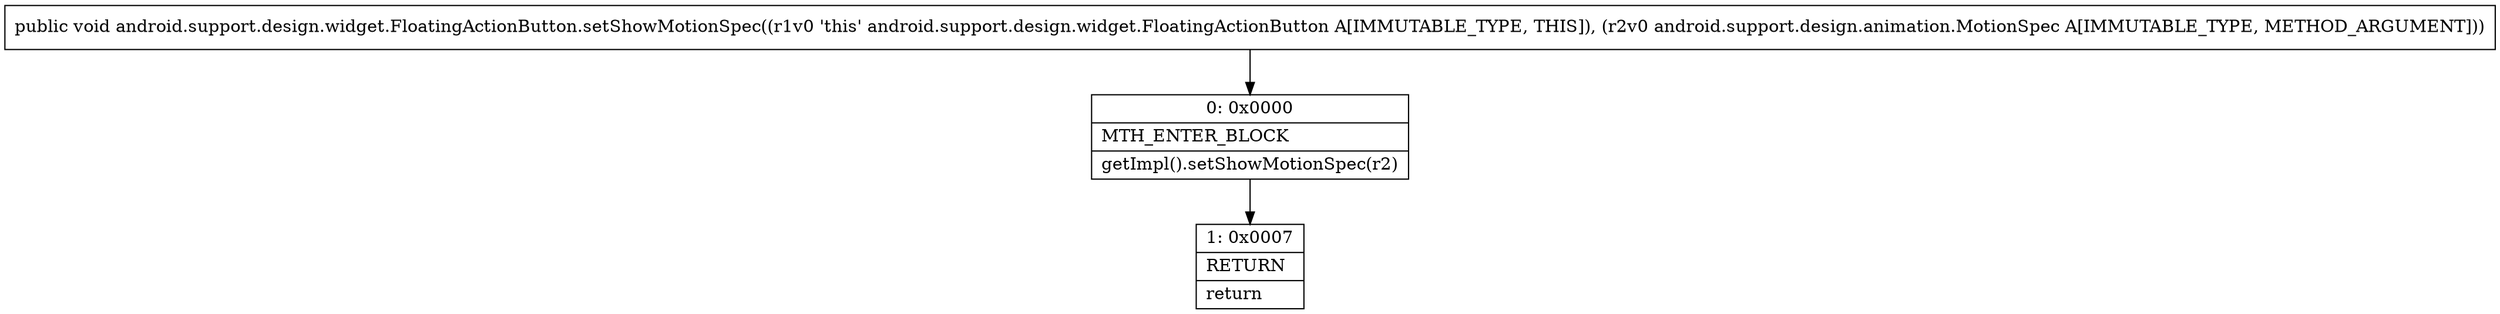 digraph "CFG forandroid.support.design.widget.FloatingActionButton.setShowMotionSpec(Landroid\/support\/design\/animation\/MotionSpec;)V" {
Node_0 [shape=record,label="{0\:\ 0x0000|MTH_ENTER_BLOCK\l|getImpl().setShowMotionSpec(r2)\l}"];
Node_1 [shape=record,label="{1\:\ 0x0007|RETURN\l|return\l}"];
MethodNode[shape=record,label="{public void android.support.design.widget.FloatingActionButton.setShowMotionSpec((r1v0 'this' android.support.design.widget.FloatingActionButton A[IMMUTABLE_TYPE, THIS]), (r2v0 android.support.design.animation.MotionSpec A[IMMUTABLE_TYPE, METHOD_ARGUMENT])) }"];
MethodNode -> Node_0;
Node_0 -> Node_1;
}

